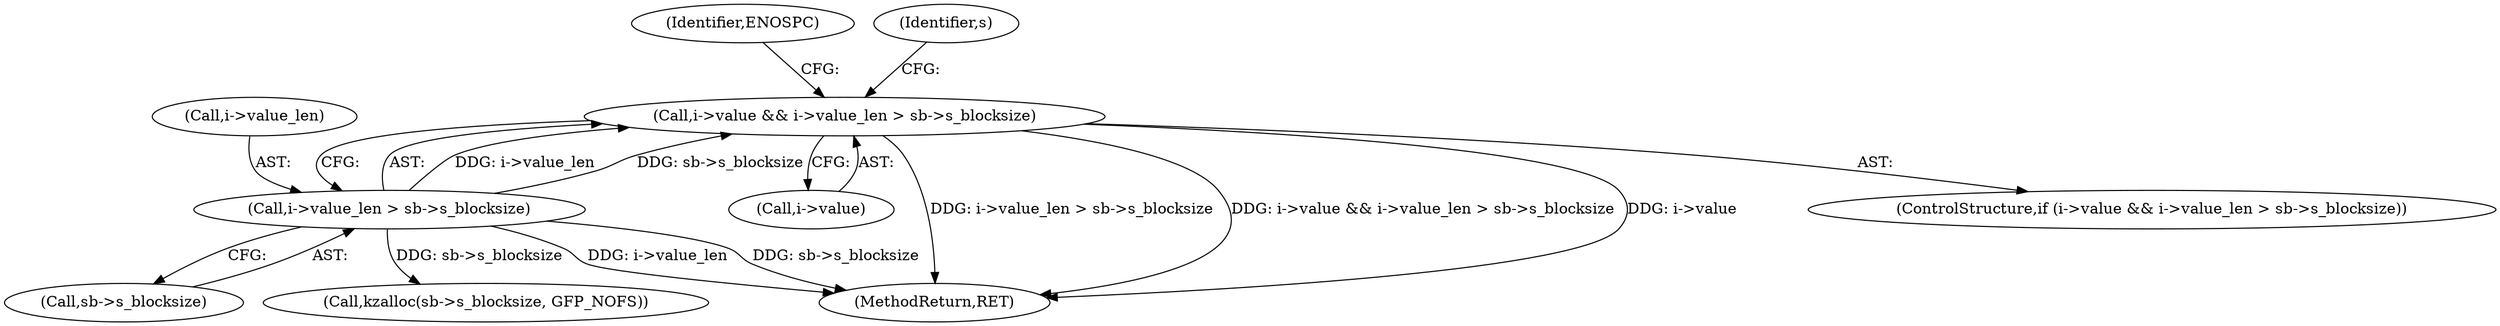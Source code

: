 digraph "0_linux_82939d7999dfc1f1998c4b1c12e2f19edbdff272_3@pointer" {
"1000146" [label="(Call,i->value && i->value_len > sb->s_blocksize)"];
"1000150" [label="(Call,i->value_len > sb->s_blocksize)"];
"1000154" [label="(Call,sb->s_blocksize)"];
"1000151" [label="(Call,i->value_len)"];
"1000392" [label="(Call,kzalloc(sb->s_blocksize, GFP_NOFS))"];
"1000150" [label="(Call,i->value_len > sb->s_blocksize)"];
"1000147" [label="(Call,i->value)"];
"1000159" [label="(Identifier,ENOSPC)"];
"1000802" [label="(MethodReturn,RET)"];
"1000162" [label="(Identifier,s)"];
"1000145" [label="(ControlStructure,if (i->value && i->value_len > sb->s_blocksize))"];
"1000146" [label="(Call,i->value && i->value_len > sb->s_blocksize)"];
"1000146" -> "1000145"  [label="AST: "];
"1000146" -> "1000147"  [label="CFG: "];
"1000146" -> "1000150"  [label="CFG: "];
"1000147" -> "1000146"  [label="AST: "];
"1000150" -> "1000146"  [label="AST: "];
"1000159" -> "1000146"  [label="CFG: "];
"1000162" -> "1000146"  [label="CFG: "];
"1000146" -> "1000802"  [label="DDG: i->value_len > sb->s_blocksize"];
"1000146" -> "1000802"  [label="DDG: i->value && i->value_len > sb->s_blocksize"];
"1000146" -> "1000802"  [label="DDG: i->value"];
"1000150" -> "1000146"  [label="DDG: i->value_len"];
"1000150" -> "1000146"  [label="DDG: sb->s_blocksize"];
"1000150" -> "1000154"  [label="CFG: "];
"1000151" -> "1000150"  [label="AST: "];
"1000154" -> "1000150"  [label="AST: "];
"1000150" -> "1000802"  [label="DDG: i->value_len"];
"1000150" -> "1000802"  [label="DDG: sb->s_blocksize"];
"1000150" -> "1000392"  [label="DDG: sb->s_blocksize"];
}
